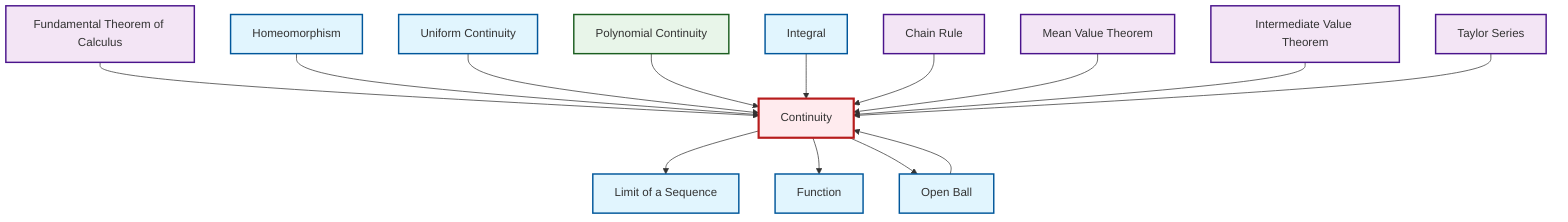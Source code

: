 graph TD
    classDef definition fill:#e1f5fe,stroke:#01579b,stroke-width:2px
    classDef theorem fill:#f3e5f5,stroke:#4a148c,stroke-width:2px
    classDef axiom fill:#fff3e0,stroke:#e65100,stroke-width:2px
    classDef example fill:#e8f5e9,stroke:#1b5e20,stroke-width:2px
    classDef current fill:#ffebee,stroke:#b71c1c,stroke-width:3px
    def-function["Function"]:::definition
    ex-polynomial-continuity["Polynomial Continuity"]:::example
    thm-taylor-series["Taylor Series"]:::theorem
    def-uniform-continuity["Uniform Continuity"]:::definition
    def-homeomorphism["Homeomorphism"]:::definition
    def-continuity["Continuity"]:::definition
    thm-intermediate-value["Intermediate Value Theorem"]:::theorem
    thm-fundamental-calculus["Fundamental Theorem of Calculus"]:::theorem
    def-integral["Integral"]:::definition
    def-open-ball["Open Ball"]:::definition
    thm-mean-value["Mean Value Theorem"]:::theorem
    thm-chain-rule["Chain Rule"]:::theorem
    def-limit["Limit of a Sequence"]:::definition
    def-continuity --> def-limit
    thm-fundamental-calculus --> def-continuity
    def-homeomorphism --> def-continuity
    def-uniform-continuity --> def-continuity
    ex-polynomial-continuity --> def-continuity
    def-open-ball --> def-continuity
    def-integral --> def-continuity
    thm-chain-rule --> def-continuity
    thm-mean-value --> def-continuity
    def-continuity --> def-function
    thm-intermediate-value --> def-continuity
    def-continuity --> def-open-ball
    thm-taylor-series --> def-continuity
    class def-continuity current